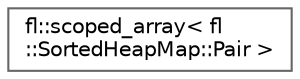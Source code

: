 digraph "Graphical Class Hierarchy"
{
 // LATEX_PDF_SIZE
  bgcolor="transparent";
  edge [fontname=Helvetica,fontsize=10,labelfontname=Helvetica,labelfontsize=10];
  node [fontname=Helvetica,fontsize=10,shape=box,height=0.2,width=0.4];
  rankdir="LR";
  Node0 [id="Node000000",label="fl::scoped_array\< fl\l::SortedHeapMap::Pair \>",height=0.2,width=0.4,color="grey40", fillcolor="white", style="filled",URL="$d3/d92/classfl_1_1scoped__array.html",tooltip=" "];
}
